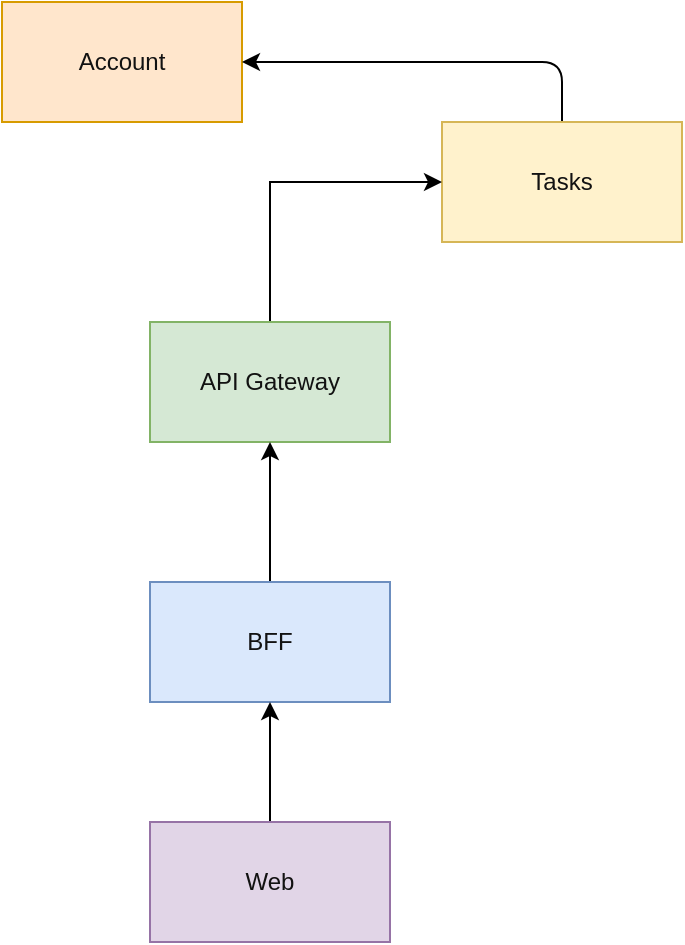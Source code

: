<mxfile version="18.0.2" type="device" pages="5"><diagram id="7DQ3kM8WlsXv7zAJ8qs7" name="Global"><mxGraphModel dx="1422" dy="757" grid="1" gridSize="10" guides="1" tooltips="1" connect="1" arrows="1" fold="1" page="1" pageScale="1" pageWidth="827" pageHeight="1169" math="0" shadow="0"><root><mxCell id="0"/><mxCell id="1" parent="0"/><mxCell id="-YJqNfpz-nxuXf9KSo58-1" value="Account" style="rounded=0;whiteSpace=wrap;html=1;fillColor=#ffe6cc;strokeColor=#d79b00;fontColor=#121212;" parent="1" vertex="1"><mxGeometry x="280" y="80" width="120" height="60" as="geometry"/></mxCell><mxCell id="2" style="edgeStyle=none;html=1;entryX=1;entryY=0.5;entryDx=0;entryDy=0;exitX=0.5;exitY=0;exitDx=0;exitDy=0;" parent="1" source="-YJqNfpz-nxuXf9KSo58-2" target="-YJqNfpz-nxuXf9KSo58-1" edge="1"><mxGeometry relative="1" as="geometry"><Array as="points"><mxPoint x="560" y="110"/></Array></mxGeometry></mxCell><mxCell id="-YJqNfpz-nxuXf9KSo58-2" value="Tasks" style="rounded=0;whiteSpace=wrap;html=1;fillColor=#fff2cc;strokeColor=#d6b656;fontColor=#121212;" parent="1" vertex="1"><mxGeometry x="500" y="140" width="120" height="60" as="geometry"/></mxCell><mxCell id="-YJqNfpz-nxuXf9KSo58-13" style="edgeStyle=orthogonalEdgeStyle;rounded=0;orthogonalLoop=1;jettySize=auto;html=1;entryX=0;entryY=0.5;entryDx=0;entryDy=0;exitX=0.5;exitY=0;exitDx=0;exitDy=0;" parent="1" source="-YJqNfpz-nxuXf9KSo58-3" target="-YJqNfpz-nxuXf9KSo58-2" edge="1"><mxGeometry relative="1" as="geometry"/></mxCell><mxCell id="-YJqNfpz-nxuXf9KSo58-3" value="API Gateway" style="rounded=0;whiteSpace=wrap;html=1;fillColor=#d5e8d4;strokeColor=#82b366;fontColor=#121212;" parent="1" vertex="1"><mxGeometry x="354" y="240" width="120" height="60" as="geometry"/></mxCell><mxCell id="-YJqNfpz-nxuXf9KSo58-11" style="edgeStyle=orthogonalEdgeStyle;rounded=0;orthogonalLoop=1;jettySize=auto;html=1;entryX=0.5;entryY=1;entryDx=0;entryDy=0;" parent="1" source="-YJqNfpz-nxuXf9KSo58-4" target="-YJqNfpz-nxuXf9KSo58-3" edge="1"><mxGeometry relative="1" as="geometry"/></mxCell><mxCell id="-YJqNfpz-nxuXf9KSo58-4" value="BFF" style="rounded=0;whiteSpace=wrap;html=1;fillColor=#dae8fc;strokeColor=#6c8ebf;fontColor=#121212;" parent="1" vertex="1"><mxGeometry x="354" y="370" width="120" height="60" as="geometry"/></mxCell><mxCell id="-YJqNfpz-nxuXf9KSo58-10" style="edgeStyle=orthogonalEdgeStyle;rounded=0;orthogonalLoop=1;jettySize=auto;html=1;entryX=0.5;entryY=1;entryDx=0;entryDy=0;" parent="1" source="-YJqNfpz-nxuXf9KSo58-5" target="-YJqNfpz-nxuXf9KSo58-4" edge="1"><mxGeometry relative="1" as="geometry"/></mxCell><mxCell id="-YJqNfpz-nxuXf9KSo58-5" value="Web" style="rounded=0;whiteSpace=wrap;html=1;fillColor=#e1d5e7;strokeColor=#9673a6;fontColor=#121212;" parent="1" vertex="1"><mxGeometry x="354" y="490" width="120" height="60" as="geometry"/></mxCell></root></mxGraphModel></diagram><diagram id="AMmjdTqGp4aVs8ENkkU9" name="Account"><mxGraphModel dx="1293" dy="1027" grid="1" gridSize="10" guides="1" tooltips="1" connect="1" arrows="1" fold="1" page="1" pageScale="1" pageWidth="827" pageHeight="1169" math="0" shadow="0">&#xa;            <root>&#xa;                <mxCell id="0"/>&#xa;                <mxCell id="1" parent="0"/>&#xa;                <mxCell id="7Y0A5jdOVgnAzbqfG30--3" value="" style="edgeStyle=orthogonalEdgeStyle;rounded=0;orthogonalLoop=1;jettySize=auto;html=1;" parent="1" source="7Y0A5jdOVgnAzbqfG30--1" target="7Y0A5jdOVgnAzbqfG30--2" edge="1">&#xa;                    <mxGeometry relative="1" as="geometry"/>&#xa;                </mxCell>&#xa;                <mxCell id="7Y0A5jdOVgnAzbqfG30--1" value="gRPC" style="rounded=0;whiteSpace=wrap;html=1;fillColor=#d5e8d4;strokeColor=#82b366;fontColor=#080808;" parent="1" vertex="1">&#xa;                    <mxGeometry x="260" y="580" width="120" height="60" as="geometry"/>&#xa;                </mxCell>&#xa;                <mxCell id="7Y0A5jdOVgnAzbqfG30--7" value="" style="edgeStyle=orthogonalEdgeStyle;rounded=0;orthogonalLoop=1;jettySize=auto;html=1;" parent="1" source="7Y0A5jdOVgnAzbqfG30--2" target="7Y0A5jdOVgnAzbqfG30--6" edge="1">&#xa;                    <mxGeometry relative="1" as="geometry"/>&#xa;                </mxCell>&#xa;                <mxCell id="7Y0A5jdOVgnAzbqfG30--2" value="Controller" style="rounded=0;whiteSpace=wrap;html=1;fillColor=#fff2cc;strokeColor=#d6b656;fontColor=#080808;" parent="1" vertex="1">&#xa;                    <mxGeometry x="260" y="460" width="120" height="60" as="geometry"/>&#xa;                </mxCell>&#xa;                <mxCell id="7Y0A5jdOVgnAzbqfG30--9" value="" style="edgeStyle=orthogonalEdgeStyle;rounded=0;orthogonalLoop=1;jettySize=auto;html=1;" parent="1" source="7Y0A5jdOVgnAzbqfG30--6" target="7Y0A5jdOVgnAzbqfG30--8" edge="1">&#xa;                    <mxGeometry relative="1" as="geometry"/>&#xa;                </mxCell>&#xa;                <mxCell id="7Y0A5jdOVgnAzbqfG30--6" value="Service" style="rounded=0;whiteSpace=wrap;html=1;fillColor=#f8cecc;strokeColor=#b85450;fontColor=#080808;" parent="1" vertex="1">&#xa;                    <mxGeometry x="260" y="340" width="120" height="60" as="geometry"/>&#xa;                </mxCell>&#xa;                <mxCell id="7Y0A5jdOVgnAzbqfG30--14" value="" style="edgeStyle=orthogonalEdgeStyle;rounded=0;orthogonalLoop=1;jettySize=auto;html=1;" parent="1" source="7Y0A5jdOVgnAzbqfG30--8" target="7Y0A5jdOVgnAzbqfG30--13" edge="1">&#xa;                    <mxGeometry relative="1" as="geometry"/>&#xa;                </mxCell>&#xa;                <mxCell id="7Y0A5jdOVgnAzbqfG30--8" value="UseCase" style="rounded=0;whiteSpace=wrap;html=1;fillColor=#f8cecc;strokeColor=#b85450;fontColor=#080808;" parent="1" vertex="1">&#xa;                    <mxGeometry x="260" y="220" width="120" height="60" as="geometry"/>&#xa;                </mxCell>&#xa;                <mxCell id="7Y0A5jdOVgnAzbqfG30--12" style="edgeStyle=orthogonalEdgeStyle;rounded=0;orthogonalLoop=1;jettySize=auto;html=1;entryX=1;entryY=0.5;entryDx=0;entryDy=0;" parent="1" source="7Y0A5jdOVgnAzbqfG30--10" target="7Y0A5jdOVgnAzbqfG30--8" edge="1">&#xa;                    <mxGeometry relative="1" as="geometry"/>&#xa;                </mxCell>&#xa;                <mxCell id="7Y0A5jdOVgnAzbqfG30--19" style="edgeStyle=orthogonalEdgeStyle;rounded=0;orthogonalLoop=1;jettySize=auto;html=1;entryX=0;entryY=0.5;entryDx=0;entryDy=0;entryPerimeter=0;" parent="1" source="7Y0A5jdOVgnAzbqfG30--10" target="7Y0A5jdOVgnAzbqfG30--18" edge="1">&#xa;                    <mxGeometry relative="1" as="geometry"/>&#xa;                </mxCell>&#xa;                <mxCell id="7Y0A5jdOVgnAzbqfG30--10" value="Repository" style="rounded=0;whiteSpace=wrap;html=1;fillColor=#e1d5e7;strokeColor=#9673a6;fontColor=#080808;" parent="1" vertex="1">&#xa;                    <mxGeometry x="460" y="220" width="120" height="60" as="geometry"/>&#xa;                </mxCell>&#xa;                <mxCell id="7Y0A5jdOVgnAzbqfG30--13" value="Model" style="rounded=0;whiteSpace=wrap;html=1;fillColor=#e1d5e7;strokeColor=#9673a6;fontColor=#080808;" parent="1" vertex="1">&#xa;                    <mxGeometry x="260" y="100" width="120" height="60" as="geometry"/>&#xa;                </mxCell>&#xa;                <mxCell id="7Y0A5jdOVgnAzbqfG30--17" style="edgeStyle=orthogonalEdgeStyle;rounded=0;orthogonalLoop=1;jettySize=auto;html=1;" parent="1" source="7Y0A5jdOVgnAzbqfG30--15" target="7Y0A5jdOVgnAzbqfG30--1" edge="1">&#xa;                    <mxGeometry relative="1" as="geometry"/>&#xa;                </mxCell>&#xa;                <mxCell id="7Y0A5jdOVgnAzbqfG30--15" value="Proto" style="rounded=0;whiteSpace=wrap;html=1;fillColor=#d5e8d4;strokeColor=#82b366;fontColor=#080808;" parent="1" vertex="1">&#xa;                    <mxGeometry x="460" y="580" width="120" height="60" as="geometry"/>&#xa;                </mxCell>&#xa;                <mxCell id="7Y0A5jdOVgnAzbqfG30--18" value="Prisma" style="shape=cylinder3;whiteSpace=wrap;html=1;boundedLbl=1;backgroundOutline=1;size=15;fillColor=#f5f5f5;fontColor=#333333;strokeColor=#666666;" parent="1" vertex="1">&#xa;                    <mxGeometry x="650" y="215" width="60" height="70" as="geometry"/>&#xa;                </mxCell>&#xa;                <mxCell id="7Y0A5jdOVgnAzbqfG30--21" style="edgeStyle=orthogonalEdgeStyle;rounded=0;orthogonalLoop=1;jettySize=auto;html=1;entryX=0.5;entryY=1;entryDx=0;entryDy=0;" parent="1" source="7Y0A5jdOVgnAzbqfG30--20" target="7Y0A5jdOVgnAzbqfG30--1" edge="1">&#xa;                    <mxGeometry relative="1" as="geometry"/>&#xa;                </mxCell>&#xa;                <mxCell id="7Y0A5jdOVgnAzbqfG30--20" value="Tasks" style="ellipse;shape=cloud;whiteSpace=wrap;html=1;fillColor=#f5f5f5;fontColor=#333333;strokeColor=#666666;" parent="1" vertex="1">&#xa;                    <mxGeometry x="120" y="700" width="120" height="80" as="geometry"/>&#xa;                </mxCell>&#xa;            </root>&#xa;        </mxGraphModel></diagram><diagram id="LYv_DBybUjvzZY382EED" name="Tasks"><mxGraphModel dx="1016" dy="807" grid="1" gridSize="10" guides="1" tooltips="1" connect="1" arrows="1" fold="1" page="1" pageScale="1" pageWidth="827" pageHeight="1169" math="0" shadow="0">&#xa;            <root>&#xa;                <mxCell id="4kc-6TbU0Wd5QQztLnBU-0"/>&#xa;                <mxCell id="4kc-6TbU0Wd5QQztLnBU-1" parent="4kc-6TbU0Wd5QQztLnBU-0"/>&#xa;                <mxCell id="7yDZpUdd-0_tX8fx0kTK-7" style="edgeStyle=none;html=1;" edge="1" parent="4kc-6TbU0Wd5QQztLnBU-1" source="o_TuS9D7xqjYtb4GNLqo-1" target="7yDZpUdd-0_tX8fx0kTK-4">&#xa;                    <mxGeometry relative="1" as="geometry"/>&#xa;                </mxCell>&#xa;                <mxCell id="o_TuS9D7xqjYtb4GNLqo-1" value="gRPC" style="rounded=0;whiteSpace=wrap;html=1;fillColor=#d5e8d4;strokeColor=#82b366;fontColor=#080808;" parent="4kc-6TbU0Wd5QQztLnBU-1" vertex="1">&#xa;                    <mxGeometry x="260" y="650" width="120" height="60" as="geometry"/>&#xa;                </mxCell>&#xa;                <mxCell id="o_TuS9D7xqjYtb4GNLqo-2" value="" style="edgeStyle=orthogonalEdgeStyle;rounded=0;orthogonalLoop=1;jettySize=auto;html=1;" parent="4kc-6TbU0Wd5QQztLnBU-1" source="o_TuS9D7xqjYtb4GNLqo-3" target="o_TuS9D7xqjYtb4GNLqo-5" edge="1">&#xa;                    <mxGeometry relative="1" as="geometry"/>&#xa;                </mxCell>&#xa;                <mxCell id="o_TuS9D7xqjYtb4GNLqo-3" value="Controller" style="rounded=0;whiteSpace=wrap;html=1;fillColor=#fff2cc;strokeColor=#d6b656;fontColor=#080808;" parent="4kc-6TbU0Wd5QQztLnBU-1" vertex="1">&#xa;                    <mxGeometry x="260" y="450" width="120" height="60" as="geometry"/>&#xa;                </mxCell>&#xa;                <mxCell id="o_TuS9D7xqjYtb4GNLqo-4" value="" style="edgeStyle=orthogonalEdgeStyle;rounded=0;orthogonalLoop=1;jettySize=auto;html=1;" parent="4kc-6TbU0Wd5QQztLnBU-1" source="o_TuS9D7xqjYtb4GNLqo-5" target="o_TuS9D7xqjYtb4GNLqo-7" edge="1">&#xa;                    <mxGeometry relative="1" as="geometry"/>&#xa;                </mxCell>&#xa;                <mxCell id="o_TuS9D7xqjYtb4GNLqo-5" value="Service" style="rounded=0;whiteSpace=wrap;html=1;fillColor=#f8cecc;strokeColor=#b85450;fontColor=#080808;" parent="4kc-6TbU0Wd5QQztLnBU-1" vertex="1">&#xa;                    <mxGeometry x="260" y="340" width="120" height="60" as="geometry"/>&#xa;                </mxCell>&#xa;                <mxCell id="o_TuS9D7xqjYtb4GNLqo-6" value="" style="edgeStyle=orthogonalEdgeStyle;rounded=0;orthogonalLoop=1;jettySize=auto;html=1;" parent="4kc-6TbU0Wd5QQztLnBU-1" source="o_TuS9D7xqjYtb4GNLqo-7" target="o_TuS9D7xqjYtb4GNLqo-11" edge="1">&#xa;                    <mxGeometry relative="1" as="geometry"/>&#xa;                </mxCell>&#xa;                <mxCell id="o_TuS9D7xqjYtb4GNLqo-7" value="Service" style="rounded=0;whiteSpace=wrap;html=1;fillColor=#f8cecc;strokeColor=#b85450;fontColor=#080808;" parent="4kc-6TbU0Wd5QQztLnBU-1" vertex="1">&#xa;                    <mxGeometry x="260" y="220" width="120" height="60" as="geometry"/>&#xa;                </mxCell>&#xa;                <mxCell id="o_TuS9D7xqjYtb4GNLqo-8" style="edgeStyle=orthogonalEdgeStyle;rounded=0;orthogonalLoop=1;jettySize=auto;html=1;entryX=1;entryY=0.5;entryDx=0;entryDy=0;" parent="4kc-6TbU0Wd5QQztLnBU-1" source="o_TuS9D7xqjYtb4GNLqo-10" target="o_TuS9D7xqjYtb4GNLqo-7" edge="1">&#xa;                    <mxGeometry relative="1" as="geometry"/>&#xa;                </mxCell>&#xa;                <mxCell id="o_TuS9D7xqjYtb4GNLqo-9" style="edgeStyle=orthogonalEdgeStyle;rounded=0;orthogonalLoop=1;jettySize=auto;html=1;entryX=0;entryY=0.5;entryDx=0;entryDy=0;entryPerimeter=0;" parent="4kc-6TbU0Wd5QQztLnBU-1" source="o_TuS9D7xqjYtb4GNLqo-10" target="o_TuS9D7xqjYtb4GNLqo-14" edge="1">&#xa;                    <mxGeometry relative="1" as="geometry"/>&#xa;                </mxCell>&#xa;                <mxCell id="o_TuS9D7xqjYtb4GNLqo-10" value="Repository" style="rounded=0;whiteSpace=wrap;html=1;fillColor=#e1d5e7;strokeColor=#9673a6;fontColor=#080808;" parent="4kc-6TbU0Wd5QQztLnBU-1" vertex="1">&#xa;                    <mxGeometry x="460" y="220" width="120" height="60" as="geometry"/>&#xa;                </mxCell>&#xa;                <mxCell id="o_TuS9D7xqjYtb4GNLqo-11" value="Model" style="rounded=0;whiteSpace=wrap;html=1;fillColor=#e1d5e7;strokeColor=#9673a6;fontColor=#080808;" parent="4kc-6TbU0Wd5QQztLnBU-1" vertex="1">&#xa;                    <mxGeometry x="260" y="100" width="120" height="60" as="geometry"/>&#xa;                </mxCell>&#xa;                <mxCell id="7yDZpUdd-0_tX8fx0kTK-5" style="edgeStyle=none;html=1;" edge="1" parent="4kc-6TbU0Wd5QQztLnBU-1" source="o_TuS9D7xqjYtb4GNLqo-13" target="7yDZpUdd-0_tX8fx0kTK-4">&#xa;                    <mxGeometry relative="1" as="geometry"/>&#xa;                </mxCell>&#xa;                <mxCell id="o_TuS9D7xqjYtb4GNLqo-13" value="Proto" style="rounded=0;whiteSpace=wrap;html=1;fillColor=#e3c800;strokeColor=#B09500;fontColor=#000000;" parent="4kc-6TbU0Wd5QQztLnBU-1" vertex="1">&#xa;                    <mxGeometry x="470" y="555" width="120" height="60" as="geometry"/>&#xa;                </mxCell>&#xa;                <mxCell id="o_TuS9D7xqjYtb4GNLqo-14" value="Prisma" style="shape=cylinder3;whiteSpace=wrap;html=1;boundedLbl=1;backgroundOutline=1;size=15;fillColor=#f5f5f5;fontColor=#333333;strokeColor=#666666;" parent="4kc-6TbU0Wd5QQztLnBU-1" vertex="1">&#xa;                    <mxGeometry x="650" y="215" width="60" height="70" as="geometry"/>&#xa;                </mxCell>&#xa;                <mxCell id="7yDZpUdd-0_tX8fx0kTK-6" style="edgeStyle=none;html=1;entryX=0.5;entryY=1;entryDx=0;entryDy=0;" edge="1" parent="4kc-6TbU0Wd5QQztLnBU-1" source="o_TuS9D7xqjYtb4GNLqo-16" target="o_TuS9D7xqjYtb4GNLqo-1">&#xa;                    <mxGeometry relative="1" as="geometry">&#xa;                        <Array as="points">&#xa;                            <mxPoint x="320" y="740"/>&#xa;                        </Array>&#xa;                    </mxGeometry>&#xa;                </mxCell>&#xa;                <mxCell id="o_TuS9D7xqjYtb4GNLqo-16" value="API" style="ellipse;shape=cloud;whiteSpace=wrap;html=1;fillColor=#f5f5f5;fontColor=#333333;strokeColor=#666666;" parent="4kc-6TbU0Wd5QQztLnBU-1" vertex="1">&#xa;                    <mxGeometry x="90" y="700" width="120" height="80" as="geometry"/>&#xa;                </mxCell>&#xa;                <mxCell id="7yDZpUdd-0_tX8fx0kTK-1" style="edgeStyle=none;html=1;entryX=0;entryY=0.5;entryDx=0;entryDy=0;" edge="1" parent="4kc-6TbU0Wd5QQztLnBU-1" source="7yDZpUdd-0_tX8fx0kTK-0" target="o_TuS9D7xqjYtb4GNLqo-7">&#xa;                    <mxGeometry relative="1" as="geometry"/>&#xa;                </mxCell>&#xa;                <mxCell id="7yDZpUdd-0_tX8fx0kTK-0" value="gRPC" style="rounded=0;whiteSpace=wrap;html=1;fillColor=#d5e8d4;strokeColor=#82b366;fontColor=#080808;" vertex="1" parent="4kc-6TbU0Wd5QQztLnBU-1">&#xa;                    <mxGeometry x="50" y="220" width="120" height="60" as="geometry"/>&#xa;                </mxCell>&#xa;                <mxCell id="7yDZpUdd-0_tX8fx0kTK-3" style="edgeStyle=none;html=1;entryX=0.5;entryY=1;entryDx=0;entryDy=0;" edge="1" parent="4kc-6TbU0Wd5QQztLnBU-1" source="7yDZpUdd-0_tX8fx0kTK-2" target="7yDZpUdd-0_tX8fx0kTK-0">&#xa;                    <mxGeometry relative="1" as="geometry"/>&#xa;                </mxCell>&#xa;                <mxCell id="7yDZpUdd-0_tX8fx0kTK-2" value="Account" style="ellipse;shape=cloud;whiteSpace=wrap;html=1;fillColor=#f5f5f5;fontColor=#333333;strokeColor=#666666;" vertex="1" parent="4kc-6TbU0Wd5QQztLnBU-1">&#xa;                    <mxGeometry x="50" y="360" width="120" height="80" as="geometry"/>&#xa;                </mxCell>&#xa;                <mxCell id="7yDZpUdd-0_tX8fx0kTK-8" style="edgeStyle=none;html=1;" edge="1" parent="4kc-6TbU0Wd5QQztLnBU-1" source="7yDZpUdd-0_tX8fx0kTK-4" target="o_TuS9D7xqjYtb4GNLqo-3">&#xa;                    <mxGeometry relative="1" as="geometry"/>&#xa;                </mxCell>&#xa;                <mxCell id="7yDZpUdd-0_tX8fx0kTK-4" value="Router" style="rounded=0;whiteSpace=wrap;html=1;fillColor=#d5e8d4;strokeColor=#82b366;fontColor=#080808;" vertex="1" parent="4kc-6TbU0Wd5QQztLnBU-1">&#xa;                    <mxGeometry x="260" y="554.5" width="120" height="60" as="geometry"/>&#xa;                </mxCell>&#xa;            </root>&#xa;        </mxGraphModel></diagram><diagram id="BoDQk7kunUXCH-_-QHf0" name="API"><mxGraphModel dx="1422" dy="805" grid="1" gridSize="10" guides="1" tooltips="1" connect="1" arrows="1" fold="1" page="1" pageScale="1" pageWidth="827" pageHeight="1169" math="0" shadow="0">&#xa;            <root>&#xa;                <mxCell id="0"/>&#xa;                <mxCell id="1" parent="0"/>&#xa;                <mxCell id="Qb-aHycJpKXslA1iLk3G-4" value="" style="edgeStyle=orthogonalEdgeStyle;rounded=0;orthogonalLoop=1;jettySize=auto;html=1;" edge="1" parent="1" source="Qb-aHycJpKXslA1iLk3G-2" target="Qb-aHycJpKXslA1iLk3G-3">&#xa;                    <mxGeometry relative="1" as="geometry"/>&#xa;                </mxCell>&#xa;                <mxCell id="Qb-aHycJpKXslA1iLk3G-2" value="Express" style="rounded=0;whiteSpace=wrap;html=1;fillColor=#d5e8d4;strokeColor=#82b366;" vertex="1" parent="1">&#xa;                    <mxGeometry x="350" y="670" width="120" height="60" as="geometry"/>&#xa;                </mxCell>&#xa;                <mxCell id="Qb-aHycJpKXslA1iLk3G-6" value="" style="edgeStyle=orthogonalEdgeStyle;rounded=0;orthogonalLoop=1;jettySize=auto;html=1;" edge="1" parent="1" source="Qb-aHycJpKXslA1iLk3G-3" target="Qb-aHycJpKXslA1iLk3G-5">&#xa;                    <mxGeometry relative="1" as="geometry"/>&#xa;                </mxCell>&#xa;                <mxCell id="Qb-aHycJpKXslA1iLk3G-3" value="Router" style="rounded=0;whiteSpace=wrap;html=1;fillColor=#fff2cc;strokeColor=#d6b656;" vertex="1" parent="1">&#xa;                    <mxGeometry x="350" y="555" width="120" height="60" as="geometry"/>&#xa;                </mxCell>&#xa;                <mxCell id="Qb-aHycJpKXslA1iLk3G-8" value="" style="edgeStyle=orthogonalEdgeStyle;rounded=0;orthogonalLoop=1;jettySize=auto;html=1;" edge="1" parent="1" source="Qb-aHycJpKXslA1iLk3G-5" target="Qb-aHycJpKXslA1iLk3G-7">&#xa;                    <mxGeometry relative="1" as="geometry"/>&#xa;                </mxCell>&#xa;                <mxCell id="Qb-aHycJpKXslA1iLk3G-5" value="Controller" style="rounded=0;whiteSpace=wrap;html=1;fillColor=#f8cecc;strokeColor=#b85450;" vertex="1" parent="1">&#xa;                    <mxGeometry x="350" y="430" width="120" height="60" as="geometry"/>&#xa;                </mxCell>&#xa;                <mxCell id="Qb-aHycJpKXslA1iLk3G-7" value="Service" style="rounded=0;whiteSpace=wrap;html=1;fillColor=#e1d5e7;strokeColor=#9673a6;" vertex="1" parent="1">&#xa;                    <mxGeometry x="350" y="310" width="120" height="60" as="geometry"/>&#xa;                </mxCell>&#xa;                <mxCell id="Qb-aHycJpKXslA1iLk3G-11" style="edgeStyle=orthogonalEdgeStyle;rounded=0;orthogonalLoop=1;jettySize=auto;html=1;entryX=1;entryY=0.5;entryDx=0;entryDy=0;" edge="1" parent="1" source="Qb-aHycJpKXslA1iLk3G-9" target="Qb-aHycJpKXslA1iLk3G-7">&#xa;                    <mxGeometry relative="1" as="geometry"/>&#xa;                </mxCell>&#xa;                <mxCell id="Qb-aHycJpKXslA1iLk3G-9" value="gRPC Client" style="rounded=0;whiteSpace=wrap;html=1;fillColor=#d5e8d4;strokeColor=#82b366;" vertex="1" parent="1">&#xa;                    <mxGeometry x="550" y="310" width="120" height="60" as="geometry"/>&#xa;                </mxCell>&#xa;            </root>&#xa;        </mxGraphModel></diagram><diagram id="NAO9z92AIy39bqzF450d" name="create task"><mxGraphModel dx="1422" dy="757" grid="1" gridSize="10" guides="1" tooltips="1" connect="1" arrows="1" fold="1" page="1" pageScale="1" pageWidth="850" pageHeight="1100" math="0" shadow="0"><root><mxCell id="tMblVXKShvgH1Tm9gkI1-0"/><mxCell id="tMblVXKShvgH1Tm9gkI1-1" parent="tMblVXKShvgH1Tm9gkI1-0"/><mxCell id="tMblVXKShvgH1Tm9gkI1-5" value="" style="edgeStyle=none;html=1;" parent="tMblVXKShvgH1Tm9gkI1-1" source="tMblVXKShvgH1Tm9gkI1-2" target="tMblVXKShvgH1Tm9gkI1-4" edge="1"><mxGeometry relative="1" as="geometry"/></mxCell><mxCell id="tMblVXKShvgH1Tm9gkI1-2" value="&lt;b&gt;BFF&lt;/b&gt;&lt;br&gt;POST /tasks" style="rounded=1;whiteSpace=wrap;html=1;fillColor=#EEEEEE;strokeColor=#36393d;fontColor=#000000;" parent="tMblVXKShvgH1Tm9gkI1-1" vertex="1"><mxGeometry x="20" y="30" width="120" height="60" as="geometry"/></mxCell><mxCell id="tMblVXKShvgH1Tm9gkI1-11" value="" style="edgeStyle=none;html=1;" parent="tMblVXKShvgH1Tm9gkI1-1" source="tMblVXKShvgH1Tm9gkI1-4" target="tMblVXKShvgH1Tm9gkI1-10" edge="1"><mxGeometry relative="1" as="geometry"/></mxCell><mxCell id="tMblVXKShvgH1Tm9gkI1-49" style="edgeStyle=none;html=1;exitX=0;exitY=0.5;exitDx=0;exitDy=0;entryX=1;entryY=0.5;entryDx=0;entryDy=0;" parent="tMblVXKShvgH1Tm9gkI1-1" source="tMblVXKShvgH1Tm9gkI1-4" target="tMblVXKShvgH1Tm9gkI1-2" edge="1"><mxGeometry relative="1" as="geometry"/></mxCell><mxCell id="tMblVXKShvgH1Tm9gkI1-4" value="&lt;b&gt;API&lt;br&gt;&lt;/b&gt;TasksController.create" style="whiteSpace=wrap;html=1;rounded=1;fillColor=#cdeb8b;strokeColor=#36393d;fontColor=#030303;" parent="tMblVXKShvgH1Tm9gkI1-1" vertex="1"><mxGeometry x="185" y="30" width="180" height="60" as="geometry"/></mxCell><mxCell id="tMblVXKShvgH1Tm9gkI1-9" value="" style="edgeStyle=none;html=1;" parent="tMblVXKShvgH1Tm9gkI1-1" source="tMblVXKShvgH1Tm9gkI1-6" target="tMblVXKShvgH1Tm9gkI1-8" edge="1"><mxGeometry relative="1" as="geometry"/></mxCell><mxCell id="tMblVXKShvgH1Tm9gkI1-47" style="edgeStyle=none;html=1;" parent="tMblVXKShvgH1Tm9gkI1-1" source="tMblVXKShvgH1Tm9gkI1-6" target="tMblVXKShvgH1Tm9gkI1-10" edge="1"><mxGeometry relative="1" as="geometry"/></mxCell><mxCell id="tMblVXKShvgH1Tm9gkI1-6" value="&lt;b&gt;gRPC&lt;br&gt;&lt;/b&gt;taskClient.Create" style="rhombus;whiteSpace=wrap;html=1;rounded=1;fillColor=#ffff88;strokeColor=#36393d;fontColor=#000000;" parent="tMblVXKShvgH1Tm9gkI1-1" vertex="1"><mxGeometry x="393.75" y="132.5" width="142.5" height="150" as="geometry"/></mxCell><mxCell id="tMblVXKShvgH1Tm9gkI1-14" value="" style="edgeStyle=none;html=1;" parent="tMblVXKShvgH1Tm9gkI1-1" source="tMblVXKShvgH1Tm9gkI1-8" target="tMblVXKShvgH1Tm9gkI1-13" edge="1"><mxGeometry relative="1" as="geometry"/></mxCell><mxCell id="tMblVXKShvgH1Tm9gkI1-46" style="edgeStyle=none;html=1;" parent="tMblVXKShvgH1Tm9gkI1-1" source="tMblVXKShvgH1Tm9gkI1-8" target="tMblVXKShvgH1Tm9gkI1-6" edge="1"><mxGeometry relative="1" as="geometry"/></mxCell><mxCell id="tMblVXKShvgH1Tm9gkI1-8" value="&lt;b&gt;Tasks&lt;/b&gt;&lt;br&gt;Server.Create" style="whiteSpace=wrap;html=1;rounded=1;fillColor=#ffcccc;strokeColor=#36393d;fontColor=#030303;" parent="tMblVXKShvgH1Tm9gkI1-1" vertex="1"><mxGeometry x="575" y="175" width="120" height="65" as="geometry"/></mxCell><mxCell id="tMblVXKShvgH1Tm9gkI1-12" style="edgeStyle=none;html=1;" parent="tMblVXKShvgH1Tm9gkI1-1" source="tMblVXKShvgH1Tm9gkI1-10" target="tMblVXKShvgH1Tm9gkI1-6" edge="1"><mxGeometry relative="1" as="geometry"/></mxCell><mxCell id="tMblVXKShvgH1Tm9gkI1-48" style="edgeStyle=none;html=1;exitX=0;exitY=0.5;exitDx=0;exitDy=0;entryX=1;entryY=0.5;entryDx=0;entryDy=0;" parent="tMblVXKShvgH1Tm9gkI1-1" source="tMblVXKShvgH1Tm9gkI1-10" target="tMblVXKShvgH1Tm9gkI1-4" edge="1"><mxGeometry relative="1" as="geometry"/></mxCell><mxCell id="tMblVXKShvgH1Tm9gkI1-10" value="API&lt;br&gt;TasksService.create" style="whiteSpace=wrap;html=1;rounded=1;fillColor=#cdeb8b;strokeColor=#36393d;fontColor=#030303;" parent="tMblVXKShvgH1Tm9gkI1-1" vertex="1"><mxGeometry x="405" y="30" width="120" height="60" as="geometry"/></mxCell><mxCell id="tMblVXKShvgH1Tm9gkI1-16" value="" style="edgeStyle=none;html=1;" parent="tMblVXKShvgH1Tm9gkI1-1" source="tMblVXKShvgH1Tm9gkI1-13" target="tMblVXKShvgH1Tm9gkI1-15" edge="1"><mxGeometry relative="1" as="geometry"/></mxCell><mxCell id="tMblVXKShvgH1Tm9gkI1-20" style="edgeStyle=none;html=1;entryX=0;entryY=0.5;entryDx=0;entryDy=0;" parent="tMblVXKShvgH1Tm9gkI1-1" source="tMblVXKShvgH1Tm9gkI1-13" target="tMblVXKShvgH1Tm9gkI1-19" edge="1"><mxGeometry relative="1" as="geometry"/></mxCell><mxCell id="tMblVXKShvgH1Tm9gkI1-45" style="edgeStyle=none;html=1;entryX=0.5;entryY=1;entryDx=0;entryDy=0;" parent="tMblVXKShvgH1Tm9gkI1-1" source="tMblVXKShvgH1Tm9gkI1-13" target="tMblVXKShvgH1Tm9gkI1-8" edge="1"><mxGeometry relative="1" as="geometry"/></mxCell><mxCell id="tMblVXKShvgH1Tm9gkI1-13" value="&lt;b&gt;Tasks&lt;/b&gt;&lt;br&gt;Service.createUser" style="whiteSpace=wrap;html=1;rounded=1;fillColor=#ffcccc;strokeColor=#36393d;fontColor=#030303;" parent="tMblVXKShvgH1Tm9gkI1-1" vertex="1"><mxGeometry x="575" y="282.5" width="120" height="60" as="geometry"/></mxCell><mxCell id="tMblVXKShvgH1Tm9gkI1-37" value="" style="edgeStyle=none;html=1;" parent="tMblVXKShvgH1Tm9gkI1-1" source="tMblVXKShvgH1Tm9gkI1-15" target="tMblVXKShvgH1Tm9gkI1-36" edge="1"><mxGeometry relative="1" as="geometry"/></mxCell><mxCell id="tMblVXKShvgH1Tm9gkI1-42" style="edgeStyle=none;html=1;entryX=0.5;entryY=1;entryDx=0;entryDy=0;" parent="tMblVXKShvgH1Tm9gkI1-1" source="tMblVXKShvgH1Tm9gkI1-15" target="tMblVXKShvgH1Tm9gkI1-13" edge="1"><mxGeometry relative="1" as="geometry"/></mxCell><mxCell id="tMblVXKShvgH1Tm9gkI1-15" value="&lt;b&gt;Tasks&lt;/b&gt;&lt;br&gt;Service.createTask" style="whiteSpace=wrap;html=1;rounded=1;fillColor=#ffcccc;strokeColor=#36393d;fontColor=#030303;" parent="tMblVXKShvgH1Tm9gkI1-1" vertex="1"><mxGeometry x="575" y="380" width="120" height="60" as="geometry"/></mxCell><mxCell id="tMblVXKShvgH1Tm9gkI1-22" value="" style="edgeStyle=none;html=1;" parent="tMblVXKShvgH1Tm9gkI1-1" source="tMblVXKShvgH1Tm9gkI1-19" target="tMblVXKShvgH1Tm9gkI1-21" edge="1"><mxGeometry relative="1" as="geometry"/></mxCell><mxCell id="tMblVXKShvgH1Tm9gkI1-31" style="edgeStyle=none;html=1;entryX=1;entryY=0.5;entryDx=0;entryDy=0;" parent="tMblVXKShvgH1Tm9gkI1-1" source="tMblVXKShvgH1Tm9gkI1-19" target="tMblVXKShvgH1Tm9gkI1-13" edge="1"><mxGeometry relative="1" as="geometry"/></mxCell><mxCell id="tMblVXKShvgH1Tm9gkI1-19" value="&lt;b&gt;gRPC&lt;br&gt;&lt;/b&gt;userClient.Create" style="rhombus;whiteSpace=wrap;html=1;rounded=1;fillColor=#ffff88;strokeColor=#36393d;fontColor=#292929;" parent="tMblVXKShvgH1Tm9gkI1-1" vertex="1"><mxGeometry x="750" y="237.5" width="142.5" height="150" as="geometry"/></mxCell><mxCell id="tMblVXKShvgH1Tm9gkI1-26" value="" style="edgeStyle=none;html=1;" parent="tMblVXKShvgH1Tm9gkI1-1" source="tMblVXKShvgH1Tm9gkI1-21" target="tMblVXKShvgH1Tm9gkI1-25" edge="1"><mxGeometry relative="1" as="geometry"/></mxCell><mxCell id="tMblVXKShvgH1Tm9gkI1-30" style="edgeStyle=none;html=1;" parent="tMblVXKShvgH1Tm9gkI1-1" source="tMblVXKShvgH1Tm9gkI1-21" edge="1"><mxGeometry relative="1" as="geometry"><mxPoint x="890" y="312.5" as="targetPoint"/></mxGeometry></mxCell><mxCell id="tMblVXKShvgH1Tm9gkI1-21" value="&lt;b&gt;Account&lt;/b&gt;&lt;br&gt;Server.Create" style="whiteSpace=wrap;html=1;rounded=1;fillColor=#cce5ff;strokeColor=#36393d;fontColor=#000000;" parent="tMblVXKShvgH1Tm9gkI1-1" vertex="1"><mxGeometry x="950" y="282.5" width="120" height="60" as="geometry"/></mxCell><mxCell id="tMblVXKShvgH1Tm9gkI1-29" style="edgeStyle=none;html=1;entryX=1;entryY=0.5;entryDx=0;entryDy=0;" parent="tMblVXKShvgH1Tm9gkI1-1" source="tMblVXKShvgH1Tm9gkI1-25" target="tMblVXKShvgH1Tm9gkI1-21" edge="1"><mxGeometry relative="1" as="geometry"/></mxCell><mxCell id="tMblVXKShvgH1Tm9gkI1-33" value="" style="edgeStyle=none;html=1;" parent="tMblVXKShvgH1Tm9gkI1-1" source="tMblVXKShvgH1Tm9gkI1-25" target="tMblVXKShvgH1Tm9gkI1-32" edge="1"><mxGeometry relative="1" as="geometry"/></mxCell><mxCell id="tMblVXKShvgH1Tm9gkI1-25" value="&lt;b&gt;Account&lt;/b&gt;&lt;br&gt;Service.createUser" style="whiteSpace=wrap;html=1;rounded=1;fillColor=#cce5ff;strokeColor=#36393d;fontColor=#000000;" parent="tMblVXKShvgH1Tm9gkI1-1" vertex="1"><mxGeometry x="1150" y="282.5" width="120" height="60" as="geometry"/></mxCell><mxCell id="tMblVXKShvgH1Tm9gkI1-35" value="" style="edgeStyle=none;html=1;" parent="tMblVXKShvgH1Tm9gkI1-1" source="tMblVXKShvgH1Tm9gkI1-32" target="tMblVXKShvgH1Tm9gkI1-34" edge="1"><mxGeometry relative="1" as="geometry"/></mxCell><mxCell id="tMblVXKShvgH1Tm9gkI1-44" style="edgeStyle=none;html=1;entryX=0.5;entryY=1;entryDx=0;entryDy=0;" parent="tMblVXKShvgH1Tm9gkI1-1" source="tMblVXKShvgH1Tm9gkI1-32" target="tMblVXKShvgH1Tm9gkI1-25" edge="1"><mxGeometry relative="1" as="geometry"/></mxCell><mxCell id="tMblVXKShvgH1Tm9gkI1-32" value="&lt;b&gt;Account&lt;/b&gt;&lt;br&gt;UserRepository.create" style="whiteSpace=wrap;html=1;rounded=1;fillColor=#cce5ff;strokeColor=#36393d;fontColor=#000000;" parent="tMblVXKShvgH1Tm9gkI1-1" vertex="1"><mxGeometry x="1135" y="387.5" width="150" height="60" as="geometry"/></mxCell><mxCell id="tMblVXKShvgH1Tm9gkI1-43" style="edgeStyle=none;html=1;" parent="tMblVXKShvgH1Tm9gkI1-1" source="tMblVXKShvgH1Tm9gkI1-34" target="tMblVXKShvgH1Tm9gkI1-32" edge="1"><mxGeometry relative="1" as="geometry"/></mxCell><mxCell id="tMblVXKShvgH1Tm9gkI1-34" value="Database&lt;br&gt;account.db" style="ellipse;whiteSpace=wrap;html=1;rounded=1;fillColor=#ffcc99;strokeColor=#36393d;fontColor=#0F0F0F;" parent="tMblVXKShvgH1Tm9gkI1-1" vertex="1"><mxGeometry x="1150" y="510" width="120" height="60" as="geometry"/></mxCell><mxCell id="tMblVXKShvgH1Tm9gkI1-39" value="" style="edgeStyle=none;html=1;" parent="tMblVXKShvgH1Tm9gkI1-1" source="tMblVXKShvgH1Tm9gkI1-36" target="tMblVXKShvgH1Tm9gkI1-38" edge="1"><mxGeometry relative="1" as="geometry"/></mxCell><mxCell id="tMblVXKShvgH1Tm9gkI1-41" style="edgeStyle=none;html=1;" parent="tMblVXKShvgH1Tm9gkI1-1" source="tMblVXKShvgH1Tm9gkI1-36" target="tMblVXKShvgH1Tm9gkI1-15" edge="1"><mxGeometry relative="1" as="geometry"/></mxCell><mxCell id="tMblVXKShvgH1Tm9gkI1-36" value="&lt;b&gt;Tasks&lt;/b&gt;&lt;br&gt;TaskRepository.create" style="whiteSpace=wrap;html=1;rounded=1;fillColor=#ffcccc;strokeColor=#36393d;fontColor=#030303;" parent="tMblVXKShvgH1Tm9gkI1-1" vertex="1"><mxGeometry x="550" y="480" width="165" height="60" as="geometry"/></mxCell><mxCell id="tMblVXKShvgH1Tm9gkI1-40" style="edgeStyle=none;html=1;entryX=0.5;entryY=1;entryDx=0;entryDy=0;" parent="tMblVXKShvgH1Tm9gkI1-1" source="tMblVXKShvgH1Tm9gkI1-38" target="tMblVXKShvgH1Tm9gkI1-36" edge="1"><mxGeometry relative="1" as="geometry"/></mxCell><mxCell id="tMblVXKShvgH1Tm9gkI1-38" value="Database&lt;br&gt;tasks.db" style="ellipse;whiteSpace=wrap;html=1;rounded=1;fillColor=#ffcc99;strokeColor=#36393d;fontColor=#000000;" parent="tMblVXKShvgH1Tm9gkI1-1" vertex="1"><mxGeometry x="572.5" y="590" width="120" height="60" as="geometry"/></mxCell></root></mxGraphModel></diagram></mxfile>